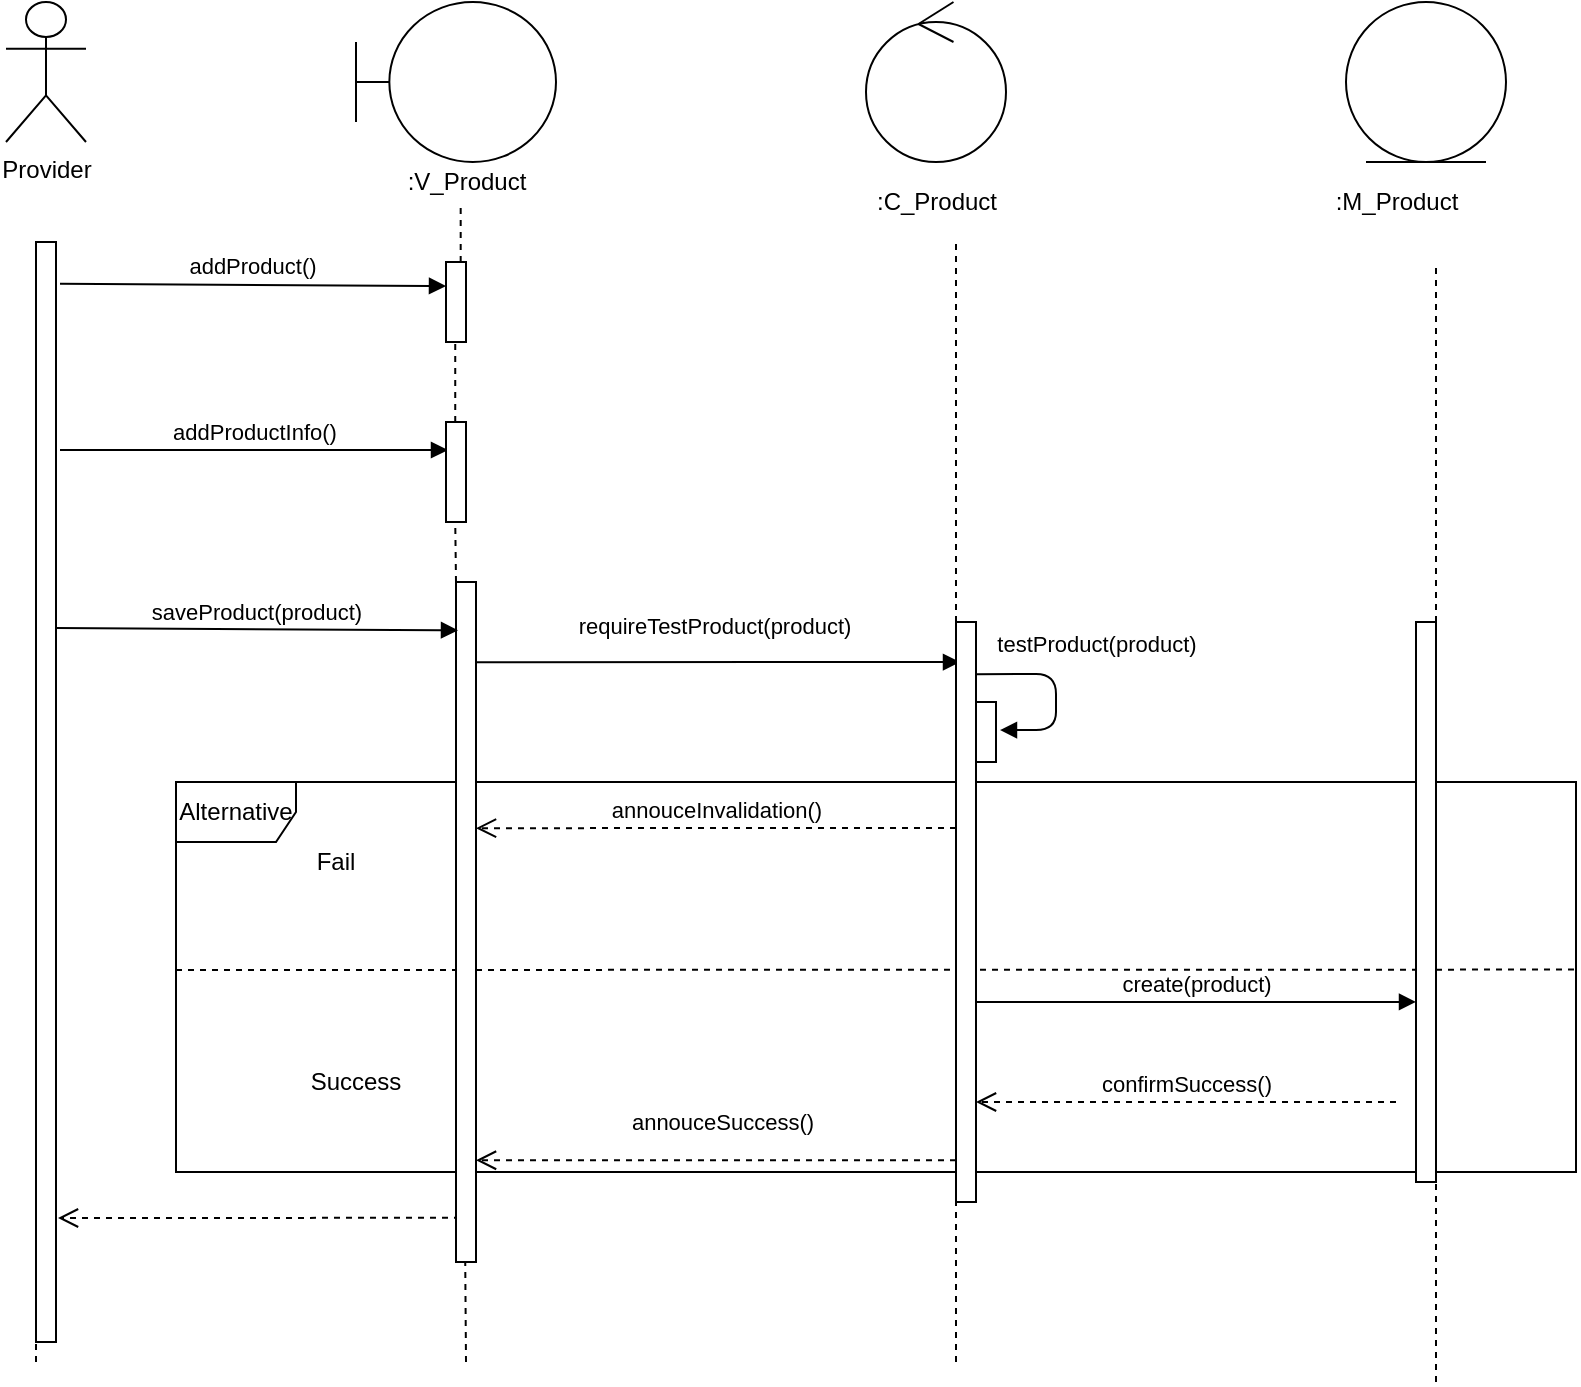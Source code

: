 <mxfile version="13.10.9" type="device"><diagram id="DE1h5W9U2-aZgEkf_8LZ" name="Page-1"><mxGraphModel dx="1038" dy="1675" grid="1" gridSize="10" guides="1" tooltips="1" connect="1" arrows="1" fold="1" page="1" pageScale="1" pageWidth="850" pageHeight="1100" math="0" shadow="0"><root><mxCell id="0"/><mxCell id="1" parent="0"/><mxCell id="1LnRAqI3hBcJtCPZJWdy-6" value="addProductInfo()" style="html=1;verticalAlign=bottom;endArrow=block;entryX=0.1;entryY=0.28;entryDx=0;entryDy=0;entryPerimeter=0;" parent="1" target="86syCQykvs5q1_7gJd71-9" edge="1"><mxGeometry width="80" relative="1" as="geometry"><mxPoint x="52" y="204" as="sourcePoint"/><mxPoint x="239.5" y="114.125" as="targetPoint"/></mxGeometry></mxCell><mxCell id="1LnRAqI3hBcJtCPZJWdy-16" value="requireTestProduct(product)" style="html=1;verticalAlign=bottom;endArrow=block;exitX=1;exitY=0.118;exitDx=0;exitDy=0;exitPerimeter=0;entryX=0.2;entryY=0.069;entryDx=0;entryDy=0;entryPerimeter=0;" parent="1" source="86syCQykvs5q1_7gJd71-11" edge="1" target="86syCQykvs5q1_7gJd71-16"><mxGeometry x="-0.013" y="9" width="80" relative="1" as="geometry"><mxPoint x="290" y="219" as="sourcePoint"/><mxPoint x="496" y="220" as="targetPoint"/><mxPoint as="offset"/></mxGeometry></mxCell><mxCell id="1LnRAqI3hBcJtCPZJWdy-19" value="create(product)" style="html=1;verticalAlign=bottom;endArrow=block;exitX=1;exitY=0.655;exitDx=0;exitDy=0;exitPerimeter=0;" parent="1" source="86syCQykvs5q1_7gJd71-16" target="86syCQykvs5q1_7gJd71-19" edge="1"><mxGeometry width="80" relative="1" as="geometry"><mxPoint x="542" y="330" as="sourcePoint"/><mxPoint x="713" y="302" as="targetPoint"/></mxGeometry></mxCell><mxCell id="1LnRAqI3hBcJtCPZJWdy-20" value=":M_Product" style="text;html=1;align=center;verticalAlign=middle;resizable=0;points=[];autosize=1;" parent="1" vertex="1"><mxGeometry x="685" y="70" width="70" height="20" as="geometry"/></mxCell><mxCell id="1LnRAqI3hBcJtCPZJWdy-21" value="annouceSuccess()" style="html=1;verticalAlign=bottom;endArrow=open;dashed=1;endSize=8;exitX=0;exitY=0.928;exitDx=0;exitDy=0;exitPerimeter=0;" parent="1" source="86syCQykvs5q1_7gJd71-16" target="86syCQykvs5q1_7gJd71-11" edge="1"><mxGeometry x="-0.02" y="-10" relative="1" as="geometry"><mxPoint x="470" y="393" as="sourcePoint"/><mxPoint x="290" y="392" as="targetPoint"/><mxPoint as="offset"/></mxGeometry></mxCell><mxCell id="1LnRAqI3hBcJtCPZJWdy-22" value=":V_Product" style="text;html=1;align=center;verticalAlign=middle;resizable=0;points=[];autosize=1;" parent="1" vertex="1"><mxGeometry x="220" y="60" width="70" height="20" as="geometry"/></mxCell><mxCell id="1LnRAqI3hBcJtCPZJWdy-29" value="annouceInvalidation()" style="html=1;verticalAlign=bottom;endArrow=open;dashed=1;endSize=8;entryX=1;entryY=0.362;entryDx=0;entryDy=0;entryPerimeter=0;" parent="1" target="86syCQykvs5q1_7gJd71-11" edge="1"><mxGeometry relative="1" as="geometry"><mxPoint x="500" y="393" as="sourcePoint"/><mxPoint x="300" y="470" as="targetPoint"/></mxGeometry></mxCell><mxCell id="1LnRAqI3hBcJtCPZJWdy-30" value="" style="html=1;verticalAlign=bottom;endArrow=open;dashed=1;endSize=8;exitX=0.2;exitY=0.935;exitDx=0;exitDy=0;exitPerimeter=0;" parent="1" source="86syCQykvs5q1_7gJd71-11" edge="1"><mxGeometry relative="1" as="geometry"><mxPoint x="239.5" y="511.075" as="sourcePoint"/><mxPoint x="51" y="588" as="targetPoint"/></mxGeometry></mxCell><mxCell id="1LnRAqI3hBcJtCPZJWdy-32" value="Success" style="text;html=1;strokeColor=none;fillColor=none;align=center;verticalAlign=middle;whiteSpace=wrap;rounded=0;" parent="1" vertex="1"><mxGeometry x="180" y="510" width="40" height="20" as="geometry"/></mxCell><mxCell id="1LnRAqI3hBcJtCPZJWdy-33" value="Fail" style="text;html=1;strokeColor=none;fillColor=none;align=center;verticalAlign=middle;whiteSpace=wrap;rounded=0;" parent="1" vertex="1"><mxGeometry x="170" y="400" width="40" height="20" as="geometry"/></mxCell><mxCell id="1LnRAqI3hBcJtCPZJWdy-12" value="Alternative" style="shape=umlFrame;whiteSpace=wrap;html=1;" parent="1" vertex="1"><mxGeometry x="110" y="370" width="700" height="195" as="geometry"/></mxCell><mxCell id="1LnRAqI3hBcJtCPZJWdy-13" value="" style="endArrow=none;dashed=1;html=1;entryX=1;entryY=0.481;entryDx=0;entryDy=0;entryPerimeter=0;" parent="1" target="1LnRAqI3hBcJtCPZJWdy-12" edge="1"><mxGeometry width="50" height="50" relative="1" as="geometry"><mxPoint x="110" y="464" as="sourcePoint"/><mxPoint x="915.8" y="733" as="targetPoint"/></mxGeometry></mxCell><mxCell id="86syCQykvs5q1_7gJd71-1" value="Provider" style="shape=umlActor;verticalLabelPosition=bottom;verticalAlign=top;html=1;outlineConnect=0;" parent="1" vertex="1"><mxGeometry x="25" y="-20" width="40" height="70" as="geometry"/></mxCell><mxCell id="86syCQykvs5q1_7gJd71-3" value="" style="endArrow=none;dashed=1;html=1;" parent="1" target="86syCQykvs5q1_7gJd71-4" edge="1"><mxGeometry width="50" height="50" relative="1" as="geometry"><mxPoint x="40" y="660" as="sourcePoint"/><mxPoint x="40" y="90" as="targetPoint"/></mxGeometry></mxCell><mxCell id="86syCQykvs5q1_7gJd71-4" value="" style="html=1;points=[];perimeter=orthogonalPerimeter;" parent="1" vertex="1"><mxGeometry x="40" y="100" width="10" height="550" as="geometry"/></mxCell><mxCell id="86syCQykvs5q1_7gJd71-5" value="" style="shape=umlBoundary;whiteSpace=wrap;html=1;" parent="1" vertex="1"><mxGeometry x="200" y="-20" width="100" height="80" as="geometry"/></mxCell><mxCell id="86syCQykvs5q1_7gJd71-6" value="" style="ellipse;shape=umlEntity;whiteSpace=wrap;html=1;" parent="1" vertex="1"><mxGeometry x="695" y="-20" width="80" height="80" as="geometry"/></mxCell><mxCell id="86syCQykvs5q1_7gJd71-7" value="" style="ellipse;shape=umlControl;whiteSpace=wrap;html=1;" parent="1" vertex="1"><mxGeometry x="455" y="-20" width="70" height="80" as="geometry"/></mxCell><mxCell id="86syCQykvs5q1_7gJd71-8" value="" style="endArrow=none;dashed=1;html=1;entryX=0.462;entryY=1;entryDx=0;entryDy=0;entryPerimeter=0;" parent="1" source="Km-zF5fB5ImX1tP-zZuG-1" target="1LnRAqI3hBcJtCPZJWdy-22" edge="1"><mxGeometry width="50" height="50" relative="1" as="geometry"><mxPoint x="250" y="540" as="sourcePoint"/><mxPoint x="450" y="200" as="targetPoint"/></mxGeometry></mxCell><mxCell id="86syCQykvs5q1_7gJd71-9" value="" style="html=1;points=[];perimeter=orthogonalPerimeter;" parent="1" vertex="1"><mxGeometry x="245" y="190" width="10" height="50" as="geometry"/></mxCell><mxCell id="86syCQykvs5q1_7gJd71-10" value="" style="endArrow=none;dashed=1;html=1;entryX=0.462;entryY=1;entryDx=0;entryDy=0;entryPerimeter=0;" parent="1" source="86syCQykvs5q1_7gJd71-11" target="86syCQykvs5q1_7gJd71-9" edge="1"><mxGeometry width="50" height="50" relative="1" as="geometry"><mxPoint x="255" y="540" as="sourcePoint"/><mxPoint x="250.06" y="80" as="targetPoint"/></mxGeometry></mxCell><mxCell id="86syCQykvs5q1_7gJd71-11" value="" style="html=1;points=[];perimeter=orthogonalPerimeter;" parent="1" vertex="1"><mxGeometry x="250" y="270" width="10" height="340" as="geometry"/></mxCell><mxCell id="86syCQykvs5q1_7gJd71-13" value="" style="endArrow=none;dashed=1;html=1;entryX=0.462;entryY=1;entryDx=0;entryDy=0;entryPerimeter=0;" parent="1" target="86syCQykvs5q1_7gJd71-11" edge="1"><mxGeometry width="50" height="50" relative="1" as="geometry"><mxPoint x="255" y="660" as="sourcePoint"/><mxPoint x="254.62" y="150" as="targetPoint"/></mxGeometry></mxCell><mxCell id="86syCQykvs5q1_7gJd71-14" value=":C_Product" style="text;html=1;align=center;verticalAlign=middle;resizable=0;points=[];autosize=1;" parent="1" vertex="1"><mxGeometry x="455" y="70" width="70" height="20" as="geometry"/></mxCell><mxCell id="86syCQykvs5q1_7gJd71-15" value="" style="endArrow=none;dashed=1;html=1;" parent="1" source="86syCQykvs5q1_7gJd71-16" edge="1"><mxGeometry width="50" height="50" relative="1" as="geometry"><mxPoint x="500" y="520" as="sourcePoint"/><mxPoint x="500" y="100" as="targetPoint"/></mxGeometry></mxCell><mxCell id="86syCQykvs5q1_7gJd71-16" value="" style="html=1;points=[];perimeter=orthogonalPerimeter;" parent="1" vertex="1"><mxGeometry x="500" y="290" width="10" height="290" as="geometry"/></mxCell><mxCell id="86syCQykvs5q1_7gJd71-17" value="" style="endArrow=none;dashed=1;html=1;" parent="1" target="86syCQykvs5q1_7gJd71-16" edge="1"><mxGeometry width="50" height="50" relative="1" as="geometry"><mxPoint x="500" y="660" as="sourcePoint"/><mxPoint x="500" y="100" as="targetPoint"/></mxGeometry></mxCell><mxCell id="86syCQykvs5q1_7gJd71-18" value="" style="endArrow=none;dashed=1;html=1;" parent="1" source="86syCQykvs5q1_7gJd71-19" edge="1"><mxGeometry width="50" height="50" relative="1" as="geometry"><mxPoint x="740" y="530" as="sourcePoint"/><mxPoint x="740" y="110" as="targetPoint"/></mxGeometry></mxCell><mxCell id="86syCQykvs5q1_7gJd71-19" value="" style="html=1;points=[];perimeter=orthogonalPerimeter;" parent="1" vertex="1"><mxGeometry x="730" y="290" width="10" height="280" as="geometry"/></mxCell><mxCell id="86syCQykvs5q1_7gJd71-20" value="" style="endArrow=none;dashed=1;html=1;" parent="1" target="86syCQykvs5q1_7gJd71-19" edge="1"><mxGeometry width="50" height="50" relative="1" as="geometry"><mxPoint x="740" y="670" as="sourcePoint"/><mxPoint x="740" y="110" as="targetPoint"/></mxGeometry></mxCell><mxCell id="86syCQykvs5q1_7gJd71-21" value="confirmSuccess()" style="html=1;verticalAlign=bottom;endArrow=open;dashed=1;endSize=8;" parent="1" target="86syCQykvs5q1_7gJd71-16" edge="1"><mxGeometry relative="1" as="geometry"><mxPoint x="720" y="530" as="sourcePoint"/><mxPoint x="380" y="320" as="targetPoint"/></mxGeometry></mxCell><mxCell id="Km-zF5fB5ImX1tP-zZuG-1" value="" style="html=1;points=[];perimeter=orthogonalPerimeter;" vertex="1" parent="1"><mxGeometry x="245" y="110" width="10" height="40" as="geometry"/></mxCell><mxCell id="Km-zF5fB5ImX1tP-zZuG-2" value="" style="endArrow=none;dashed=1;html=1;entryX=0.462;entryY=1;entryDx=0;entryDy=0;entryPerimeter=0;" edge="1" parent="1" source="86syCQykvs5q1_7gJd71-9" target="Km-zF5fB5ImX1tP-zZuG-1"><mxGeometry width="50" height="50" relative="1" as="geometry"><mxPoint x="252.34" y="190" as="sourcePoint"/><mxPoint x="252.34" y="80" as="targetPoint"/></mxGeometry></mxCell><mxCell id="Km-zF5fB5ImX1tP-zZuG-3" value="addProduct()" style="html=1;verticalAlign=bottom;endArrow=block;exitX=1.2;exitY=0.038;exitDx=0;exitDy=0;exitPerimeter=0;entryX=0;entryY=0.3;entryDx=0;entryDy=0;entryPerimeter=0;" edge="1" parent="1" source="86syCQykvs5q1_7gJd71-4" target="Km-zF5fB5ImX1tP-zZuG-1"><mxGeometry width="80" relative="1" as="geometry"><mxPoint x="380" y="270" as="sourcePoint"/><mxPoint x="460" y="270" as="targetPoint"/></mxGeometry></mxCell><mxCell id="Km-zF5fB5ImX1tP-zZuG-4" value="saveProduct(product)" style="html=1;verticalAlign=bottom;endArrow=block;exitX=1;exitY=0.351;exitDx=0;exitDy=0;exitPerimeter=0;entryX=0.1;entryY=0.071;entryDx=0;entryDy=0;entryPerimeter=0;" edge="1" parent="1" source="86syCQykvs5q1_7gJd71-4" target="86syCQykvs5q1_7gJd71-11"><mxGeometry width="80" relative="1" as="geometry"><mxPoint x="380" y="220" as="sourcePoint"/><mxPoint x="460" y="220" as="targetPoint"/></mxGeometry></mxCell><mxCell id="Km-zF5fB5ImX1tP-zZuG-5" value="" style="html=1;points=[];perimeter=orthogonalPerimeter;" vertex="1" parent="1"><mxGeometry x="510" y="330" width="10" height="30" as="geometry"/></mxCell><mxCell id="Km-zF5fB5ImX1tP-zZuG-7" value="testProduct(product)" style="html=1;verticalAlign=bottom;endArrow=block;exitX=1;exitY=0.09;exitDx=0;exitDy=0;exitPerimeter=0;entryX=1.2;entryY=0.467;entryDx=0;entryDy=0;entryPerimeter=0;" edge="1" parent="1" source="86syCQykvs5q1_7gJd71-16" target="Km-zF5fB5ImX1tP-zZuG-5"><mxGeometry x="-0.167" y="21" width="80" relative="1" as="geometry"><mxPoint x="380" y="340" as="sourcePoint"/><mxPoint x="550" y="360" as="targetPoint"/><Array as="points"><mxPoint x="550" y="316"/><mxPoint x="550" y="344"/></Array><mxPoint x="-1" y="-6" as="offset"/></mxGeometry></mxCell></root></mxGraphModel></diagram></mxfile>